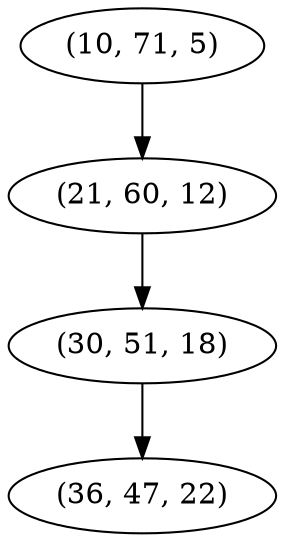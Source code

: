 digraph tree {
    "(10, 71, 5)";
    "(21, 60, 12)";
    "(30, 51, 18)";
    "(36, 47, 22)";
    "(10, 71, 5)" -> "(21, 60, 12)";
    "(21, 60, 12)" -> "(30, 51, 18)";
    "(30, 51, 18)" -> "(36, 47, 22)";
}
